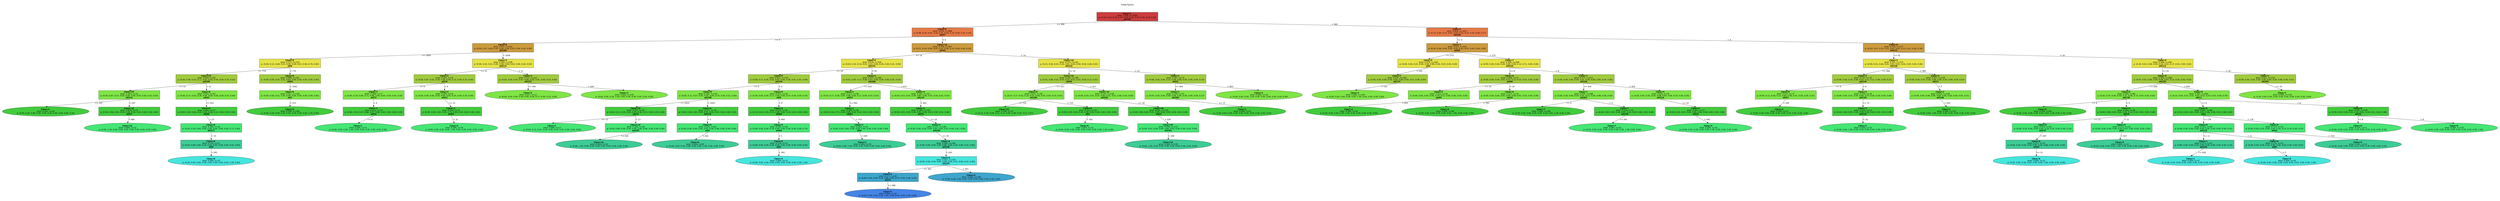 digraph Tree {
splines=false;
graph [pad=".25", ranksep="0.5", nodesep="1"];
node [shape=rect, style="filled", color="black", fontname="helvetica",fillcolor="white"] ;
edge [fontname="helvetica"] ;
0 [label="mfeat-factors", shape=plaintext];
0:s -> 1:n [style=invis];   
1 [label=<<b> Class=1 </b> <br/> error: 1.000, n=2000 <br/> p: (0.10, 0.10, 0.10, 0.10, 0.10, 0.10, 0.10, 0.10, 0.10, 0.10) <br/><b>att181</b>>, fillcolor="0.000 0.7 0.800", shape="rect"];
2 [label=<<b> Class=8 </b> <br/> error: 0.835, n=989 <br/> p: (0.06, 0.20, 0.05, 0.20, 0.16, 0.00, 0.10, 0.00, 0.20, 0.03) <br/><b>att47</b>>, fillcolor="0.055 0.7 0.900", shape="rect"];
1:s -> 2:n [label="<= 360"] ;
3 [label=<<b> Class=8 </b> <br/> error: 0.557, n=422 <br/> p: (0.00, 0.07, 0.04, 0.41, 0.04, 0.00, 0.02, 0.00, 0.42, 0.00) <br/><b>att198</b>>, fillcolor="0.109 0.7 0.800", shape="rect"];
2:s -> 3:n [label="<= 4"] ;
4 [label=<<b> Class=8 </b> <br/> error: 0.372, n=223 <br/> p: (0.00, 0.12, 0.08, 0.03, 0.00, 0.00, 0.01, 0.00, 0.76, 0.00) <br/><b>att6</b>>, fillcolor="0.164 0.7 0.900", shape="rect"];
3:s -> 4:n [label="<= 1059"] ;
5 [label=<<b> Class=10 </b> <br/> error: 0.639, n=56 <br/> p: (0.00, 0.46, 0.16, 0.11, 0.02, 0.00, 0.04, 0.00, 0.20, 0.02) <br/><b>att180</b>>, fillcolor="0.218 0.7 0.800", shape="rect"];
4:s -> 5:n [label="<= 774"] ;
6 [label=<<b> Class=10 </b> <br/> error: 0.363, n=33 <br/> p: (0.00, 0.67, 0.27, 0.00, 0.00, 0.00, 0.00, 0.00, 0.03, 0.03) <br/><b>att121</b>>, fillcolor="0.273 0.7 0.900", shape="rect"];
5:s -> 6:n [label="<= 11"] ;
7 [label=<<b> Class=2 </b> <br/> error: 0.141, n=10 <br/> p: (0.00, 0.00, 0.90, 0.00, 0.00, 0.00, 0.00, 0.00, 0.00, 0.10) >, fillcolor="0.327 0.7 0.800", shape="oval"];
6:s -> 7:n [label="<= 247"] ;
8 [label=<<b> Class=10 </b> <br/> error: 0.078, n=23 <br/> p: (0.00, 0.96, 0.00, 0.00, 0.00, 0.00, 0.00, 0.00, 0.04, 0.00) <br/><b>att27</b>>, fillcolor="0.327 0.7 0.800", shape="rect"];
6:s -> 8:n [label="> 247"] ;
9 [label=<<b> Class=10 </b> <br/> error: 0.000, n=22 <br/> p: (0.00, 1.00, 0.00, 0.00, 0.00, 0.00, 0.00, 0.00, 0.00, 0.00) >, fillcolor="0.382 0.7 0.900", shape="oval"];
8:s -> 9:n [label="> 685"] ;
10 [label=<<b> Class=8 </b> <br/> error: 0.593, n=23 <br/> p: (0.00, 0.17, 0.00, 0.26, 0.04, 0.00, 0.09, 0.00, 0.43, 0.00) <br/><b>att42</b>>, fillcolor="0.273 0.7 0.900", shape="rect"];
5:s -> 10:n [label="> 11"] ;
11 [label=<<b> Class=8 </b> <br/> error: 0.465, n=17 <br/> p: (0.00, 0.24, 0.00, 0.00, 0.06, 0.00, 0.12, 0.00, 0.59, 0.00) <br/><b>att69</b>>, fillcolor="0.327 0.7 0.800", shape="rect"];
10:s -> 11:n [label="<= 831"] ;
12 [label=<<b> Class=8 </b> <br/> error: 0.260, n=14 <br/> p: (0.00, 0.29, 0.00, 0.00, 0.00, 0.00, 0.00, 0.00, 0.71, 0.00) <br/><b>att211</b>>, fillcolor="0.382 0.7 0.900", shape="rect"];
11:s -> 12:n [label="> 23"] ;
13 [label=<<b> Class=8 </b> <br/> error: 0.132, n=11 <br/> p: (0.00, 0.09, 0.00, 0.00, 0.00, 0.00, 0.00, 0.00, 0.91, 0.00) <br/><b>att5</b>>, fillcolor="0.436 0.7 0.800", shape="rect"];
12:s -> 13:n [label="> 15"] ;
14 [label=<<b> Class=8 </b> <br/> error: 0.000, n=10 <br/> p: (0.00, 0.00, 0.00, 0.00, 0.00, 0.00, 0.00, 0.00, 1.00, 0.00) >, fillcolor="0.491 0.7 0.900", shape="oval"];
13:s -> 14:n [label="> 592"] ;
15 [label=<<b> Class=8 </b> <br/> error: 0.099, n=167 <br/> p: (0.00, 0.00, 0.05, 0.01, 0.00, 0.00, 0.00, 0.00, 0.95, 0.00) <br/><b>att65</b>>, fillcolor="0.218 0.7 0.800", shape="rect"];
4:s -> 15:n [label="> 774"] ;
16 [label=<<b> Class=8 </b> <br/> error: 0.017, n=159 <br/> p: (0.00, 0.00, 0.01, 0.00, 0.00, 0.00, 0.00, 0.00, 0.99, 0.00) <br/><b>att1</b>>, fillcolor="0.273 0.7 0.900", shape="rect"];
15:s -> 16:n [label="> 1042"] ;
17 [label=<<b> Class=8 </b> <br/> error: 0.000, n=158 <br/> p: (0.00, 0.00, 0.00, 0.00, 0.00, 0.00, 0.00, 0.00, 1.00, 0.00) >, fillcolor="0.327 0.7 0.800", shape="oval"];
16:s -> 17:n [label="> 215"] ;
18 [label=<<b> Class=3 </b> <br/> error: 0.304, n=199 <br/> p: (0.00, 0.02, 0.01, 0.82, 0.08, 0.00, 0.04, 0.00, 0.04, 0.00) <br/><b>att213</b>>, fillcolor="0.164 0.7 0.900", shape="rect"];
3:s -> 18:n [label="> 1059"] ;
19 [label=<<b> Class=4 </b> <br/> error: 0.654, n=42 <br/> p: (0.00, 0.07, 0.02, 0.29, 0.38, 0.00, 0.14, 0.00, 0.10, 0.00) <br/><b>att10</b>>, fillcolor="0.218 0.7 0.800", shape="rect"];
18:s -> 19:n [label="<= 21"] ;
20 [label=<<b> Class=3 </b> <br/> error: 0.384, n=17 <br/> p: (0.00, 0.18, 0.06, 0.71, 0.06, 0.00, 0.00, 0.00, 0.00, 0.00) <br/><b>att72</b>>, fillcolor="0.273 0.7 0.900", shape="rect"];
19:s -> 20:n [label="<= 9"] ;
21 [label=<<b> Class=3 </b> <br/> error: 0.221, n=14 <br/> p: (0.00, 0.00, 0.07, 0.86, 0.07, 0.00, 0.00, 0.00, 0.00, 0.00) <br/><b>att10</b>>, fillcolor="0.327 0.7 0.800", shape="rect"];
20:s -> 21:n [label="> 9"] ;
22 [label=<<b> Class=3 </b> <br/> error: 0.000, n=12 <br/> p: (0.00, 0.00, 0.00, 1.00, 0.00, 0.00, 0.00, 0.00, 0.00, 0.00) >, fillcolor="0.382 0.7 0.900", shape="oval"];
21:s -> 22:n [label="<= 6"] ;
23 [label=<<b> Class=4 </b> <br/> error: 0.409, n=25 <br/> p: (0.00, 0.00, 0.00, 0.00, 0.60, 0.00, 0.24, 0.00, 0.16, 0.00) <br/><b>att22</b>>, fillcolor="0.273 0.7 0.900", shape="rect"];
19:s -> 23:n [label="> 9"] ;
24 [label=<<b> Class=4 </b> <br/> error: 0.260, n=21 <br/> p: (0.00, 0.00, 0.00, 0.00, 0.71, 0.00, 0.29, 0.00, 0.00, 0.00) <br/><b>att91</b>>, fillcolor="0.327 0.7 0.800", shape="rect"];
23:s -> 24:n [label="<= 14"] ;
25 [label=<<b> Class=4 </b> <br/> error: 0.000, n=14 <br/> p: (0.00, 0.00, 0.00, 0.00, 1.00, 0.00, 0.00, 0.00, 0.00, 0.00) >, fillcolor="0.382 0.7 0.900", shape="oval"];
24:s -> 25:n [label="> 31"] ;
26 [label=<<b> Class=3 </b> <br/> error: 0.071, n=157 <br/> p: (0.00, 0.00, 0.00, 0.97, 0.00, 0.00, 0.01, 0.00, 0.02, 0.00) <br/><b>att157</b>>, fillcolor="0.218 0.7 0.800", shape="rect"];
18:s -> 26:n [label="> 21"] ;
27 [label=<<b> Class=3 </b> <br/> error: 0.417, n=12 <br/> p: (0.00, 0.00, 0.00, 0.58, 0.00, 0.00, 0.17, 0.00, 0.25, 0.00) >, fillcolor="0.273 0.7 0.900", shape="oval"];
26:s -> 27:n [label="<= 344"] ;
28 [label=<<b> Class=3 </b> <br/> error: 0.000, n=145 <br/> p: (0.00, 0.00, 0.00, 1.00, 0.00, 0.00, 0.00, 0.00, 0.00, 0.00) >, fillcolor="0.273 0.7 0.900", shape="oval"];
26:s -> 28:n [label="> 344"] ;
29 [label=<<b> Class=10 </b> <br/> error: 0.799, n=567 <br/> p: (0.11, 0.29, 0.06, 0.05, 0.25, 0.00, 0.15, 0.00, 0.04, 0.05) <br/><b>att94</b>>, fillcolor="0.109 0.7 0.800", shape="rect"];
2:s -> 29:n [label="> 4"] ;
30 [label=<<b> Class=4 </b> <br/> error: 0.676, n=326 <br/> p: (0.03, 0.10, 0.10, 0.01, 0.43, 0.00, 0.26, 0.00, 0.01, 0.06) <br/><b>att151</b>>, fillcolor="0.164 0.7 0.900", shape="rect"];
29:s -> 30:n [label="<= 14"] ;
31 [label=<<b> Class=6 </b> <br/> error: 0.612, n=133 <br/> p: (0.08, 0.17, 0.05, 0.02, 0.02, 0.00, 0.56, 0.01, 0.01, 0.09) <br/><b>att144</b>>, fillcolor="0.218 0.7 0.800", shape="rect"];
30:s -> 31:n [label="<= 19"] ;
32 [label=<<b> Class=6 </b> <br/> error: 0.382, n=105 <br/> p: (0.00, 0.21, 0.07, 0.00, 0.02, 0.00, 0.70, 0.00, 0.01, 0.00) <br/><b>att198</b>>, fillcolor="0.273 0.7 0.900", shape="rect"];
31:s -> 32:n [label="<= 5"] ;
33 [label=<<b> Class=10 </b> <br/> error: 0.523, n=35 <br/> p: (0.00, 0.51, 0.20, 0.00, 0.03, 0.00, 0.23, 0.00, 0.03, 0.00) <br/><b>att70</b>>, fillcolor="0.327 0.7 0.800", shape="rect"];
32:s -> 33:n [label="<= 1025"] ;
34 [label=<<b> Class=2 </b> <br/> error: 0.499, n=17 <br/> p: (0.00, 0.12, 0.41, 0.00, 0.06, 0.00, 0.41, 0.00, 0.00, 0.00) >, fillcolor="0.382 0.7 0.900", shape="oval"];
33:s -> 34:n [label="<= 13"] ;
35 [label=<<b> Class=10 </b> <br/> error: 0.185, n=18 <br/> p: (0.00, 0.89, 0.00, 0.00, 0.00, 0.00, 0.06, 0.00, 0.06, 0.00) <br/><b>att205</b>>, fillcolor="0.382 0.7 0.900", shape="rect"];
33:s -> 35:n [label="> 13"] ;
36 [label=<<b> Class=10 </b> <br/> error: 0.000, n=16 <br/> p: (0.00, 1.00, 0.00, 0.00, 0.00, 0.00, 0.00, 0.00, 0.00, 0.00) >, fillcolor="0.436 0.7 0.800", shape="oval"];
35:s -> 36:n [label="<= 420"] ;
37 [label=<<b> Class=6 </b> <br/> error: 0.127, n=70 <br/> p: (0.00, 0.06, 0.00, 0.00, 0.01, 0.00, 0.93, 0.00, 0.00, 0.00) <br/><b>att178</b>>, fillcolor="0.327 0.7 0.800", shape="rect"];
32:s -> 37:n [label="> 1025"] ;
38 [label=<<b> Class=6 </b> <br/> error: 0.035, n=64 <br/> p: (0.00, 0.00, 0.00, 0.00, 0.02, 0.00, 0.98, 0.00, 0.00, 0.00) <br/><b>att4</b>>, fillcolor="0.382 0.7 0.900", shape="rect"];
37:s -> 38:n [label="> 5"] ;
39 [label=<<b> Class=6 </b> <br/> error: 0.000, n=63 <br/> p: (0.00, 0.00, 0.00, 0.00, 0.00, 0.00, 1.00, 0.00, 0.00, 0.00) >, fillcolor="0.436 0.7 0.800", shape="oval"];
38:s -> 39:n [label="> 622"] ;
40 [label=<<b> Class=9 </b> <br/> error: 0.555, n=28 <br/> p: (0.36, 0.00, 0.00, 0.11, 0.00, 0.00, 0.07, 0.04, 0.00, 0.43) <br/><b>att8</b>>, fillcolor="0.273 0.7 0.900", shape="rect"];
31:s -> 40:n [label="> 5"] ;
41 [label=<<b> Class=9 </b> <br/> error: 0.522, n=20 <br/> p: (0.10, 0.00, 0.00, 0.15, 0.00, 0.00, 0.10, 0.05, 0.00, 0.60) <br/><b>att64</b>>, fillcolor="0.327 0.7 0.800", shape="rect"];
40:s -> 41:n [label="> 9"] ;
42 [label=<<b> Class=9 </b> <br/> error: 0.305, n=16 <br/> p: (0.06, 0.00, 0.00, 0.19, 0.00, 0.00, 0.00, 0.00, 0.00, 0.75) <br/><b>att48</b>>, fillcolor="0.382 0.7 0.900", shape="rect"];
41:s -> 42:n [label="> 693"] ;
43 [label=<<b> Class=9 </b> <br/> error: 0.118, n=13 <br/> p: (0.08, 0.00, 0.00, 0.00, 0.00, 0.00, 0.00, 0.00, 0.00, 0.92) <br/><b>att5</b>>, fillcolor="0.436 0.7 0.800", shape="rect"];
42:s -> 43:n [label="> 1"] ;
44 [label=<<b> Class=9 </b> <br/> error: 0.000, n=12 <br/> p: (0.00, 0.00, 0.00, 0.00, 0.00, 0.00, 0.00, 0.00, 0.00, 1.00) >, fillcolor="0.491 0.7 0.900", shape="oval"];
43:s -> 44:n [label="> 562"] ;
45 [label=<<b> Class=4 </b> <br/> error: 0.433, n=193 <br/> p: (0.01, 0.05, 0.13, 0.00, 0.72, 0.00, 0.05, 0.00, 0.02, 0.03) <br/><b>att209</b>>, fillcolor="0.218 0.7 0.800", shape="rect"];
30:s -> 45:n [label="> 19"] ;
46 [label=<<b> Class=2 </b> <br/> error: 0.572, n=36 <br/> p: (0.03, 0.17, 0.58, 0.00, 0.06, 0.00, 0.11, 0.00, 0.03, 0.03) <br/><b>att53</b>>, fillcolor="0.273 0.7 0.900", shape="rect"];
45:s -> 46:n [label="<= 615"] ;
47 [label=<<b> Class=2 </b> <br/> error: 0.369, n=28 <br/> p: (0.04, 0.04, 0.75, 0.00, 0.00, 0.00, 0.14, 0.00, 0.00, 0.04) <br/><b>att63</b>>, fillcolor="0.327 0.7 0.800", shape="rect"];
46:s -> 47:n [label="<= 902"] ;
48 [label=<<b> Class=2 </b> <br/> error: 0.083, n=21 <br/> p: (0.00, 0.05, 0.95, 0.00, 0.00, 0.00, 0.00, 0.00, 0.00, 0.00) <br/><b>att6</b>>, fillcolor="0.382 0.7 0.900", shape="rect"];
47:s -> 48:n [label="> 733"] ;
49 [label=<<b> Class=2 </b> <br/> error: 0.000, n=20 <br/> p: (0.00, 0.00, 1.00, 0.00, 0.00, 0.00, 0.00, 0.00, 0.00, 0.00) >, fillcolor="0.436 0.7 0.800", shape="oval"];
48:s -> 49:n [label="> 635"] ;
50 [label=<<b> Class=4 </b> <br/> error: 0.252, n=157 <br/> p: (0.00, 0.03, 0.03, 0.00, 0.87, 0.00, 0.03, 0.00, 0.01, 0.03) <br/><b>att123</b>>, fillcolor="0.273 0.7 0.900", shape="rect"];
45:s -> 50:n [label="> 615"] ;
51 [label=<<b> Class=4 </b> <br/> error: 0.186, n=150 <br/> p: (0.00, 0.03, 0.03, 0.00, 0.91, 0.00, 0.03, 0.00, 0.01, 0.00) <br/><b>att70</b>>, fillcolor="0.327 0.7 0.800", shape="rect"];
50:s -> 51:n [label="> 601"] ;
52 [label=<<b> Class=4 </b> <br/> error: 0.137, n=146 <br/> p: (0.00, 0.00, 0.03, 0.00, 0.93, 0.00, 0.03, 0.00, 0.01, 0.00) <br/><b>att200</b>>, fillcolor="0.382 0.7 0.900", shape="rect"];
51:s -> 52:n [label="<= 10"] ;
53 [label=<<b> Class=4 </b> <br/> error: 0.085, n=140 <br/> p: (0.00, 0.00, 0.00, 0.00, 0.96, 0.00, 0.04, 0.00, 0.01, 0.00) <br/><b>att146</b>>, fillcolor="0.436 0.7 0.800", shape="rect"];
52:s -> 53:n [label="<= 34"] ;
54 [label=<<b> Class=4 </b> <br/> error: 0.053, n=134 <br/> p: (0.00, 0.00, 0.00, 0.00, 0.98, 0.00, 0.01, 0.00, 0.01, 0.00) <br/><b>att145</b>>, fillcolor="0.491 0.7 0.900", shape="rect"];
53:s -> 54:n [label="> 245"] ;
55 [label=<<b> Class=4 </b> <br/> error: 0.177, n=28 <br/> p: (0.00, 0.00, 0.00, 0.00, 0.89, 0.00, 0.07, 0.00, 0.04, 0.00) <br/><b>att73</b>>, fillcolor="0.545 0.7 0.800", shape="rect"];
54:s -> 55:n [label="<= 301"] ;
56 [label=<<b> Class=4 </b> <br/> error: 0.000, n=22 <br/> p: (0.00, 0.00, 0.00, 0.00, 1.00, 0.00, 0.00, 0.00, 0.00, 0.00) >, fillcolor="0.600 0.7 0.900", shape="oval"];
55:s -> 56:n [label="<= 266"] ;
57 [label=<<b> Class=4 </b> <br/> error: 0.000, n=106 <br/> p: (0.00, 0.00, 0.00, 0.00, 1.00, 0.00, 0.00, 0.00, 0.00, 0.00) >, fillcolor="0.545 0.7 0.800", shape="oval"];
54:s -> 57:n [label="> 301"] ;
58 [label=<<b> Class=10 </b> <br/> error: 0.574, n=241 <br/> p: (0.21, 0.56, 0.01, 0.10, 0.01, 0.00, 0.00, 0.00, 0.08, 0.03) <br/><b>att132</b>>, fillcolor="0.164 0.7 0.900", shape="rect"];
29:s -> 58:n [label="> 14"] ;
59 [label=<<b> Class=10 </b> <br/> error: 0.342, n=168 <br/> p: (0.01, 0.80, 0.01, 0.03, 0.01, 0.01, 0.01, 0.00, 0.12, 0.01) <br/><b>att49</b>>, fillcolor="0.218 0.7 0.800", shape="rect"];
58:s -> 59:n [label="<= 12"] ;
60 [label=<<b> Class=8 </b> <br/> error: 0.631, n=30 <br/> p: (0.07, 0.17, 0.03, 0.10, 0.07, 0.00, 0.00, 0.00, 0.53, 0.03) <br/><b>att186</b>>, fillcolor="0.273 0.7 0.900", shape="rect"];
59:s -> 60:n [label="<= 311"] ;
61 [label=<<b> Class=10 </b> <br/> error: 0.708, n=14 <br/> p: (0.14, 0.36, 0.00, 0.21, 0.14, 0.00, 0.00, 0.00, 0.07, 0.07) >, fillcolor="0.327 0.7 0.800", shape="oval"];
60:s -> 61:n [label="<= 725"] ;
62 [label=<<b> Class=8 </b> <br/> error: 0.102, n=16 <br/> p: (0.00, 0.00, 0.06, 0.00, 0.00, 0.00, 0.00, 0.00, 0.94, 0.00) <br/><b>att1</b>>, fillcolor="0.327 0.7 0.800", shape="rect"];
60:s -> 62:n [label="> 725"] ;
63 [label=<<b> Class=8 </b> <br/> error: 0.000, n=15 <br/> p: (0.00, 0.00, 0.00, 0.00, 0.00, 0.00, 0.00, 0.00, 1.00, 0.00) >, fillcolor="0.382 0.7 0.900", shape="oval"];
62:s -> 63:n [label="> 341"] ;
64 [label=<<b> Class=10 </b> <br/> error: 0.145, n=138 <br/> p: (0.00, 0.93, 0.01, 0.01, 0.00, 0.01, 0.01, 0.00, 0.03, 0.00) <br/><b>att202</b>>, fillcolor="0.273 0.7 0.900", shape="rect"];
59:s -> 64:n [label="> 311"] ;
65 [label=<<b> Class=10 </b> <br/> error: 0.091, n=135 <br/> p: (0.00, 0.96, 0.00, 0.01, 0.00, 0.00, 0.00, 0.00, 0.03, 0.00) <br/><b>att37</b>>, fillcolor="0.327 0.7 0.800", shape="rect"];
64:s -> 65:n [label="<= 18"] ;
66 [label=<<b> Class=10 </b> <br/> error: 0.059, n=133 <br/> p: (0.00, 0.97, 0.00, 0.00, 0.00, 0.00, 0.00, 0.00, 0.03, 0.00) <br/><b>att181</b>>, fillcolor="0.382 0.7 0.900", shape="rect"];
65:s -> 66:n [label="> 228"] ;
67 [label=<<b> Class=10 </b> <br/> error: 0.000, n=126 <br/> p: (0.00, 1.00, 0.00, 0.00, 0.00, 0.00, 0.00, 0.00, 0.00, 0.00) >, fillcolor="0.436 0.7 0.800", shape="oval"];
66:s -> 67:n [label="> 189"] ;
68 [label=<<b> Class=1 </b> <br/> error: 0.367, n=73 <br/> p: (0.66, 0.00, 0.00, 0.25, 0.00, 0.00, 0.00, 0.00, 0.00, 0.10) <br/><b>att52</b>>, fillcolor="0.218 0.7 0.800", shape="rect"];
58:s -> 68:n [label="> 12"] ;
69 [label=<<b> Class=1 </b> <br/> error: 0.166, n=55 <br/> p: (0.87, 0.00, 0.00, 0.00, 0.00, 0.00, 0.00, 0.00, 0.00, 0.13) <br/><b>att200</b>>, fillcolor="0.273 0.7 0.900", shape="rect"];
68:s -> 69:n [label="<= 903"] ;
70 [label=<<b> Class=1 </b> <br/> error: 0.000, n=47 <br/> p: (1.00, 0.00, 0.00, 0.00, 0.00, 0.00, 0.00, 0.00, 0.00, 0.00) >, fillcolor="0.327 0.7 0.800", shape="oval"];
69:s -> 70:n [label="<= 13"] ;
71 [label=<<b> Class=3 </b> <br/> error: 0.000, n=18 <br/> p: (0.00, 0.00, 0.00, 1.00, 0.00, 0.00, 0.00, 0.00, 0.00, 0.00) >, fillcolor="0.273 0.7 0.900", shape="oval"];
68:s -> 71:n [label="> 903"] ;
72 [label=<<b> Class=5 </b> <br/> error: 0.826, n=1011 <br/> p: (0.14, 0.00, 0.15, 0.00, 0.04, 0.20, 0.10, 0.20, 0.00, 0.17) <br/><b>att106</b>>, fillcolor="0.055 0.7 0.900", shape="rect"];
1:s -> 72:n [label="> 360"] ;
73 [label=<<b> Class=7 </b> <br/> error: 0.472, n=434 <br/> p: (0.00, 0.00, 0.00, 0.00, 0.05, 0.43, 0.07, 0.45, 0.00, 0.00) <br/><b>att85</b>>, fillcolor="0.109 0.7 0.800", shape="rect"];
72:s -> 73:n [label="<= 4"] ;
74 [label=<<b> Class=5 </b> <br/> error: 0.078, n=166 <br/> p: (0.00, 0.00, 0.01, 0.00, 0.00, 0.96, 0.00, 0.02, 0.00, 0.00) <br/><b>att1</b>>, fillcolor="0.164 0.7 0.900", shape="rect"];
73:s -> 74:n [label="<= 272"] ;
75 [label=<<b> Class=5 </b> <br/> error: 0.016, n=160 <br/> p: (0.00, 0.00, 0.00, 0.00, 0.00, 0.99, 0.00, 0.01, 0.00, 0.00) <br/><b>att157</b>>, fillcolor="0.218 0.7 0.800", shape="rect"];
74:s -> 75:n [label="> 295"] ;
76 [label=<<b> Class=5 </b> <br/> error: 0.000, n=159 <br/> p: (0.00, 0.00, 0.00, 0.00, 0.00, 1.00, 0.00, 0.00, 0.00, 0.00) >, fillcolor="0.273 0.7 0.900", shape="oval"];
75:s -> 76:n [label="> 130"] ;
77 [label=<<b> Class=7 </b> <br/> error: 0.399, n=268 <br/> p: (0.00, 0.00, 0.00, 0.00, 0.08, 0.09, 0.12, 0.71, 0.00, 0.00) <br/><b>att144</b>>, fillcolor="0.164 0.7 0.900", shape="rect"];
73:s -> 77:n [label="> 272"] ;
78 [label=<<b> Class=6 </b> <br/> error: 0.448, n=57 <br/> p: (0.00, 0.00, 0.00, 0.00, 0.33, 0.12, 0.53, 0.02, 0.00, 0.00) <br/><b>att68</b>>, fillcolor="0.218 0.7 0.800", shape="rect"];
77:s -> 78:n [label="<= 6"] ;
79 [label=<<b> Class=4 </b> <br/> error: 0.222, n=24 <br/> p: (0.00, 0.00, 0.00, 0.00, 0.79, 0.21, 0.00, 0.00, 0.00, 0.00) <br/><b>att65</b>>, fillcolor="0.273 0.7 0.900", shape="rect"];
78:s -> 79:n [label="<= 14"] ;
80 [label=<<b> Class=4 </b> <br/> error: 0.000, n=19 <br/> p: (0.00, 0.00, 0.00, 0.00, 1.00, 0.00, 0.00, 0.00, 0.00, 0.00) >, fillcolor="0.327 0.7 0.800", shape="oval"];
79:s -> 80:n [label="> 933"] ;
81 [label=<<b> Class=6 </b> <br/> error: 0.157, n=33 <br/> p: (0.00, 0.00, 0.00, 0.00, 0.00, 0.06, 0.91, 0.03, 0.00, 0.00) <br/><b>att29</b>>, fillcolor="0.273 0.7 0.900", shape="rect"];
78:s -> 81:n [label="> 14"] ;
82 [label=<<b> Class=6 </b> <br/> error: 0.000, n=30 <br/> p: (0.00, 0.00, 0.00, 0.00, 0.00, 0.00, 1.00, 0.00, 0.00, 0.00) >, fillcolor="0.327 0.7 0.800", shape="oval"];
81:s -> 82:n [label="> 795"] ;
83 [label=<<b> Class=7 </b> <br/> error: 0.171, n=211 <br/> p: (0.00, 0.00, 0.00, 0.00, 0.01, 0.09, 0.00, 0.90, 0.00, 0.00) <br/><b>att145</b>>, fillcolor="0.218 0.7 0.800", shape="rect"];
77:s -> 83:n [label="> 6"] ;
84 [label=<<b> Class=7 </b> <br/> error: 0.040, n=186 <br/> p: (0.00, 0.00, 0.00, 0.00, 0.01, 0.01, 0.00, 0.98, 0.00, 0.00) <br/><b>att202</b>>, fillcolor="0.273 0.7 0.900", shape="rect"];
83:s -> 84:n [label="<= 329"] ;
85 [label=<<b> Class=7 </b> <br/> error: 0.000, n=165 <br/> p: (0.00, 0.00, 0.00, 0.00, 0.00, 0.00, 0.00, 1.00, 0.00, 0.00) >, fillcolor="0.327 0.7 0.800", shape="oval"];
84:s -> 85:n [label="<= 4"] ;
86 [label=<<b> Class=7 </b> <br/> error: 0.218, n=21 <br/> p: (0.00, 0.00, 0.00, 0.00, 0.05, 0.10, 0.00, 0.86, 0.00, 0.00) <br/><b>att145</b>>, fillcolor="0.327 0.7 0.800", shape="rect"];
84:s -> 86:n [label="> 4"] ;
87 [label=<<b> Class=7 </b> <br/> error: 0.000, n=16 <br/> p: (0.00, 0.00, 0.00, 0.00, 0.00, 0.00, 0.00, 1.00, 0.00, 0.00) >, fillcolor="0.382 0.7 0.900", shape="oval"];
86:s -> 87:n [label="<= 291"] ;
88 [label=<<b> Class=5 </b> <br/> error: 0.416, n=25 <br/> p: (0.00, 0.00, 0.00, 0.00, 0.08, 0.64, 0.04, 0.24, 0.00, 0.00) <br/><b>att216</b>>, fillcolor="0.273 0.7 0.900", shape="rect"];
83:s -> 88:n [label="> 329"] ;
89 [label=<<b> Class=5 </b> <br/> error: 0.097, n=17 <br/> p: (0.00, 0.00, 0.00, 0.00, 0.00, 0.94, 0.06, 0.00, 0.00, 0.00) <br/><b>att15</b>>, fillcolor="0.327 0.7 0.800", shape="rect"];
88:s -> 89:n [label="<= 10"] ;
90 [label=<<b> Class=5 </b> <br/> error: 0.000, n=16 <br/> p: (0.00, 0.00, 0.00, 0.00, 0.00, 1.00, 0.00, 0.00, 0.00, 0.00) >, fillcolor="0.382 0.7 0.900", shape="oval"];
89:s -> 90:n [label="> 565"] ;
91 [label=<<b> Class=9 </b> <br/> error: 0.705, n=577 <br/> p: (0.24, 0.01, 0.25, 0.01, 0.03, 0.02, 0.13, 0.01, 0.00, 0.30) <br/><b>att212</b>>, fillcolor="0.109 0.7 0.800", shape="rect"];
72:s -> 91:n [label="> 4"] ;
92 [label=<<b> Class=2 </b> <br/> error: 0.291, n=172 <br/> p: (0.00, 0.01, 0.84, 0.01, 0.01, 0.02, 0.04, 0.00, 0.00, 0.06) <br/><b>att158</b>>, fillcolor="0.164 0.7 0.900", shape="rect"];
91:s -> 92:n [label="<= 16"] ;
93 [label=<<b> Class=2 </b> <br/> error: 0.747, n=33 <br/> p: (0.00, 0.06, 0.30, 0.06, 0.03, 0.12, 0.21, 0.00, 0.00, 0.21) <br/><b>att118</b>>, fillcolor="0.218 0.7 0.800", shape="rect"];
92:s -> 93:n [label="<= 368"] ;
94 [label=<<b> Class=6 </b> <br/> error: 0.537, n=17 <br/> p: (0.00, 0.12, 0.00, 0.12, 0.00, 0.00, 0.41, 0.00, 0.00, 0.35) <br/><b>att37</b>>, fillcolor="0.273 0.7 0.900", shape="rect"];
93:s -> 94:n [label="<= 9"] ;
95 [label=<<b> Class=6 </b> <br/> error: 0.300, n=13 <br/> p: (0.00, 0.00, 0.00, 0.00, 0.00, 0.00, 0.54, 0.00, 0.00, 0.46) >, fillcolor="0.327 0.7 0.800", shape="oval"];
94:s -> 95:n [label="> 294"] ;
96 [label=<<b> Class=2 </b> <br/> error: 0.429, n=16 <br/> p: (0.00, 0.00, 0.62, 0.00, 0.06, 0.25, 0.00, 0.00, 0.00, 0.06) <br/><b>att130</b>>, fillcolor="0.273 0.7 0.900", shape="rect"];
93:s -> 96:n [label="> 9"] ;
97 [label=<<b> Class=2 </b> <br/> error: 0.246, n=12 <br/> p: (0.00, 0.00, 0.83, 0.00, 0.08, 0.00, 0.00, 0.00, 0.00, 0.08) <br/><b>att119</b>>, fillcolor="0.327 0.7 0.800", shape="rect"];
96:s -> 97:n [label="<= 12"] ;
98 [label=<<b> Class=2 </b> <br/> error: 0.000, n=10 <br/> p: (0.00, 0.00, 1.00, 0.00, 0.00, 0.00, 0.00, 0.00, 0.00, 0.00) >, fillcolor="0.382 0.7 0.900", shape="oval"];
97:s -> 98:n [label="> 10"] ;
99 [label=<<b> Class=2 </b> <br/> error: 0.057, n=139 <br/> p: (0.00, 0.00, 0.97, 0.00, 0.00, 0.00, 0.00, 0.00, 0.00, 0.03) <br/><b>att12</b>>, fillcolor="0.218 0.7 0.800", shape="rect"];
92:s -> 99:n [label="> 368"] ;
100 [label=<<b> Class=2 </b> <br/> error: 0.019, n=136 <br/> p: (0.00, 0.00, 0.99, 0.00, 0.00, 0.00, 0.00, 0.00, 0.00, 0.01) <br/><b>att146</b>>, fillcolor="0.273 0.7 0.900", shape="rect"];
99:s -> 100:n [label="> 3"] ;
101 [label=<<b> Class=2 </b> <br/> error: 0.000, n=135 <br/> p: (0.00, 0.00, 1.00, 0.00, 0.00, 0.00, 0.00, 0.00, 0.00, 0.00) >, fillcolor="0.327 0.7 0.800", shape="oval"];
100:s -> 101:n [label="> 263"] ;
102 [label=<<b> Class=9 </b> <br/> error: 0.598, n=405 <br/> p: (0.34, 0.01, 0.00, 0.00, 0.04, 0.02, 0.17, 0.01, 0.00, 0.40) <br/><b>att212</b>>, fillcolor="0.164 0.7 0.900", shape="rect"];
91:s -> 102:n [label="> 16"] ;
103 [label=<<b> Class=9 </b> <br/> error: 0.564, n=286 <br/> p: (0.07, 0.01, 0.00, 0.00, 0.06, 0.03, 0.23, 0.02, 0.00, 0.56) <br/><b>att195</b>>, fillcolor="0.218 0.7 0.800", shape="rect"];
102:s -> 103:n [label="<= 32"] ;
104 [label=<<b> Class=6 </b> <br/> error: 0.400, n=86 <br/> p: (0.00, 0.03, 0.00, 0.00, 0.15, 0.06, 0.72, 0.00, 0.00, 0.03) <br/><b>att139</b>>, fillcolor="0.273 0.7 0.900", shape="rect"];
103:s -> 104:n [label="<= 830"] ;
105 [label=<<b> Class=6 </b> <br/> error: 0.000, n=50 <br/> p: (0.00, 0.00, 0.00, 0.00, 0.00, 0.00, 1.00, 0.00, 0.00, 0.00) >, fillcolor="0.327 0.7 0.800", shape="oval"];
104:s -> 105:n [label="<= 9"] ;
106 [label=<<b> Class=4 </b> <br/> error: 0.618, n=36 <br/> p: (0.00, 0.08, 0.00, 0.00, 0.36, 0.14, 0.33, 0.00, 0.00, 0.08) <br/><b>att19</b>>, fillcolor="0.327 0.7 0.800", shape="rect"];
104:s -> 106:n [label="> 9"] ;
107 [label=<<b> Class=6 </b> <br/> error: 0.514, n=22 <br/> p: (0.00, 0.14, 0.00, 0.00, 0.00, 0.18, 0.55, 0.00, 0.00, 0.14) <br/><b>att157</b>>, fillcolor="0.382 0.7 0.900", shape="rect"];
106:s -> 107:n [label="<= 21"] ;
108 [label=<<b> Class=6 </b> <br/> error: 0.217, n=15 <br/> p: (0.00, 0.20, 0.00, 0.00, 0.00, 0.00, 0.80, 0.00, 0.00, 0.00) <br/><b>att45</b>>, fillcolor="0.436 0.7 0.800", shape="rect"];
107:s -> 108:n [label="> 297"] ;
109 [label=<<b> Class=6 </b> <br/> error: 0.000, n=12 <br/> p: (0.00, 0.00, 0.00, 0.00, 0.00, 0.00, 1.00, 0.00, 0.00, 0.00) >, fillcolor="0.491 0.7 0.900", shape="oval"];
108:s -> 109:n [label="<= 31"] ;
110 [label=<<b> Class=4 </b> <br/> error: 0.112, n=14 <br/> p: (0.00, 0.00, 0.00, 0.00, 0.93, 0.07, 0.00, 0.00, 0.00, 0.00) <br/><b>att5</b>>, fillcolor="0.382 0.7 0.900", shape="rect"];
106:s -> 110:n [label="> 21"] ;
111 [label=<<b> Class=4 </b> <br/> error: 0.000, n=13 <br/> p: (0.00, 0.00, 0.00, 0.00, 1.00, 0.00, 0.00, 0.00, 0.00, 0.00) >, fillcolor="0.436 0.7 0.800", shape="oval"];
110:s -> 111:n [label="> 547"] ;
112 [label=<<b> Class=9 </b> <br/> error: 0.361, n=200 <br/> p: (0.10, 0.00, 0.01, 0.01, 0.02, 0.03, 0.03, 0.03, 0.00, 0.79) <br/><b>att11</b>>, fillcolor="0.273 0.7 0.900", shape="rect"];
103:s -> 112:n [label="> 830"] ;
113 [label=<<b> Class=9 </b> <br/> error: 0.607, n=66 <br/> p: (0.32, 0.00, 0.02, 0.00, 0.03, 0.06, 0.08, 0.05, 0.00, 0.45) <br/><b>att1</b>>, fillcolor="0.327 0.7 0.800", shape="rect"];
112:s -> 113:n [label="<= 6"] ;
114 [label=<<b> Class=9 </b> <br/> error: 0.301, n=44 <br/> p: (0.48, 0.00, 0.00, 0.00, 0.00, 0.00, 0.00, 0.00, 0.00, 0.52) <br/><b>att216</b>>, fillcolor="0.382 0.7 0.900", shape="rect"];
113:s -> 114:n [label="<= 178"] ;
115 [label=<<b> Class=1 </b> <br/> error: 0.173, n=22 <br/> p: (0.86, 0.00, 0.00, 0.00, 0.00, 0.00, 0.00, 0.00, 0.00, 0.14) <br/><b>att193</b>>, fillcolor="0.436 0.7 0.800", shape="rect"];
114:s -> 115:n [label="<= 11"] ;
116 [label=<<b> Class=1 </b> <br/> error: 0.000, n=17 <br/> p: (1.00, 0.00, 0.00, 0.00, 0.00, 0.00, 0.00, 0.00, 0.00, 0.00) >, fillcolor="0.491 0.7 0.900", shape="oval"];
115:s -> 116:n [label="<= 426"] ;
117 [label=<<b> Class=9 </b> <br/> error: 0.132, n=22 <br/> p: (0.09, 0.00, 0.00, 0.00, 0.00, 0.00, 0.00, 0.00, 0.00, 0.91) <br/><b>att8</b>>, fillcolor="0.436 0.7 0.800", shape="rect"];
114:s -> 117:n [label="> 11"] ;
118 [label=<<b> Class=9 </b> <br/> error: 0.000, n=20 <br/> p: (0.00, 0.00, 0.00, 0.00, 0.00, 0.00, 0.00, 0.00, 0.00, 1.00) >, fillcolor="0.491 0.7 0.900", shape="oval"];
117:s -> 118:n [label="> 5"] ;
119 [label=<<b> Class=9 </b> <br/> error: 0.713, n=22 <br/> p: (0.00, 0.00, 0.05, 0.00, 0.09, 0.18, 0.23, 0.14, 0.00, 0.32) <br/><b>att41</b>>, fillcolor="0.382 0.7 0.900", shape="rect"];
113:s -> 119:n [label="> 178"] ;
120 [label=<<b> Class=9 </b> <br/> error: 0.431, n=14 <br/> p: (0.00, 0.00, 0.00, 0.00, 0.14, 0.00, 0.36, 0.00, 0.00, 0.50) >, fillcolor="0.436 0.7 0.800", shape="oval"];
119:s -> 120:n [label="> 722"] ;
121 [label=<<b> Class=9 </b> <br/> error: 0.105, n=134 <br/> p: (0.00, 0.00, 0.00, 0.01, 0.01, 0.01, 0.00, 0.01, 0.00, 0.96) <br/><b>att70</b>>, fillcolor="0.327 0.7 0.800", shape="rect"];
112:s -> 121:n [label="> 6"] ;
122 [label=<<b> Class=9 </b> <br/> error: 0.614, n=11 <br/> p: (0.00, 0.00, 0.00, 0.09, 0.18, 0.09, 0.00, 0.18, 0.00, 0.45) >, fillcolor="0.382 0.7 0.900", shape="oval"];
121:s -> 122:n [label="<= 8"] ;
123 [label=<<b> Class=9 </b> <br/> error: 0.000, n=123 <br/> p: (0.00, 0.00, 0.00, 0.00, 0.00, 0.00, 0.00, 0.00, 0.00, 1.00) >, fillcolor="0.382 0.7 0.900", shape="oval"];
121:s -> 123:n [label="> 8"] ;
124 [label=<<b> Class=1 </b> <br/> error: 0.021, n=119 <br/> p: (0.99, 0.00, 0.00, 0.00, 0.00, 0.00, 0.00, 0.00, 0.00, 0.01) <br/><b>att203</b>>, fillcolor="0.218 0.7 0.800", shape="rect"];
102:s -> 124:n [label="> 32"] ;
125 [label=<<b> Class=1 </b> <br/> error: 0.000, n=118 <br/> p: (1.00, 0.00, 0.00, 0.00, 0.00, 0.00, 0.00, 0.00, 0.00, 0.00) >, fillcolor="0.273 0.7 0.900", shape="oval"];
124:s -> 125:n [label="<= 15"] ;

}